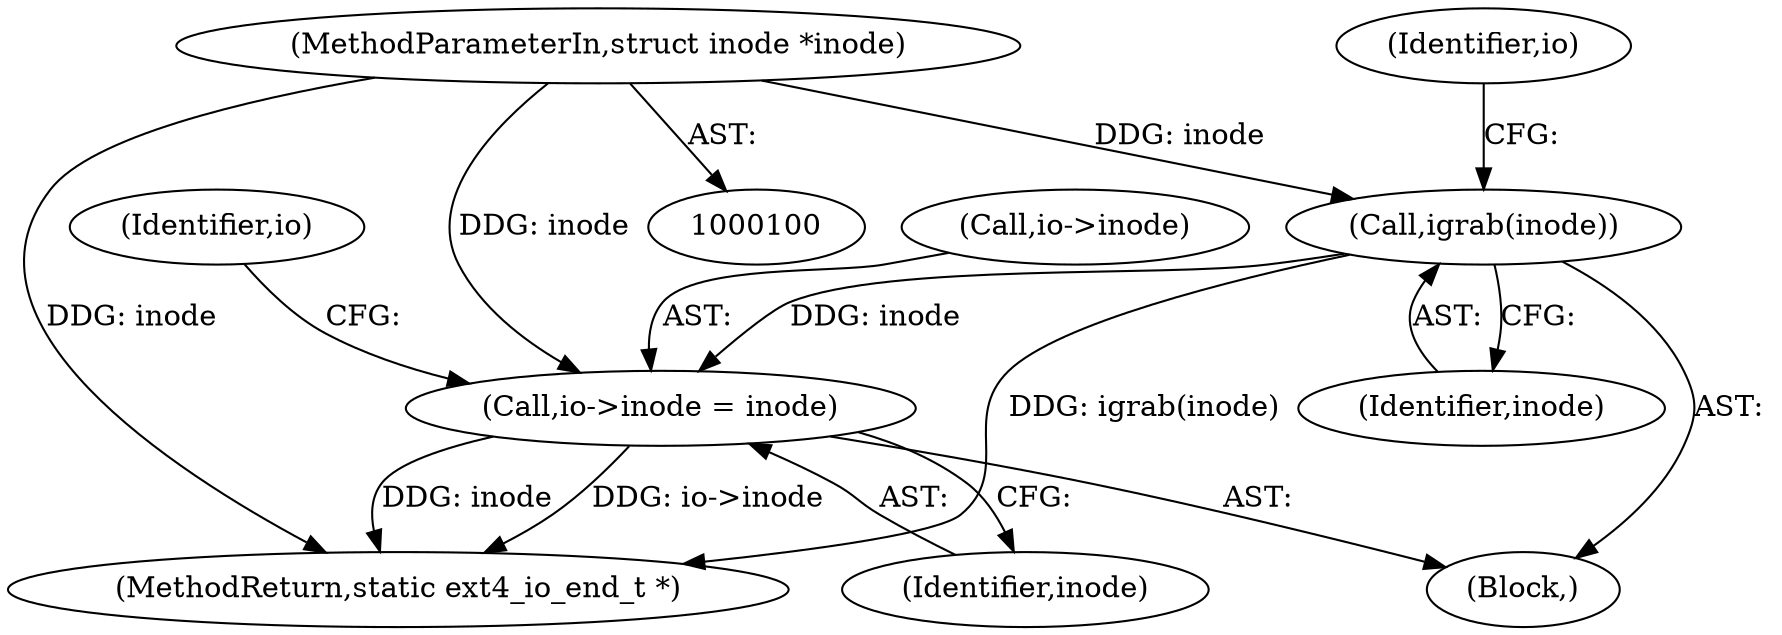 digraph "0_linux_744692dc059845b2a3022119871846e74d4f6e11_9@pointer" {
"1000117" [label="(Call,igrab(inode))"];
"1000101" [label="(MethodParameterIn,struct inode *inode)"];
"1000119" [label="(Call,io->inode = inode)"];
"1000157" [label="(MethodReturn,static ext4_io_end_t *)"];
"1000117" [label="(Call,igrab(inode))"];
"1000126" [label="(Identifier,io)"];
"1000120" [label="(Call,io->inode)"];
"1000101" [label="(MethodParameterIn,struct inode *inode)"];
"1000118" [label="(Identifier,inode)"];
"1000121" [label="(Identifier,io)"];
"1000119" [label="(Call,io->inode = inode)"];
"1000116" [label="(Block,)"];
"1000123" [label="(Identifier,inode)"];
"1000117" -> "1000116"  [label="AST: "];
"1000117" -> "1000118"  [label="CFG: "];
"1000118" -> "1000117"  [label="AST: "];
"1000121" -> "1000117"  [label="CFG: "];
"1000117" -> "1000157"  [label="DDG: igrab(inode)"];
"1000101" -> "1000117"  [label="DDG: inode"];
"1000117" -> "1000119"  [label="DDG: inode"];
"1000101" -> "1000100"  [label="AST: "];
"1000101" -> "1000157"  [label="DDG: inode"];
"1000101" -> "1000119"  [label="DDG: inode"];
"1000119" -> "1000116"  [label="AST: "];
"1000119" -> "1000123"  [label="CFG: "];
"1000120" -> "1000119"  [label="AST: "];
"1000123" -> "1000119"  [label="AST: "];
"1000126" -> "1000119"  [label="CFG: "];
"1000119" -> "1000157"  [label="DDG: inode"];
"1000119" -> "1000157"  [label="DDG: io->inode"];
}
